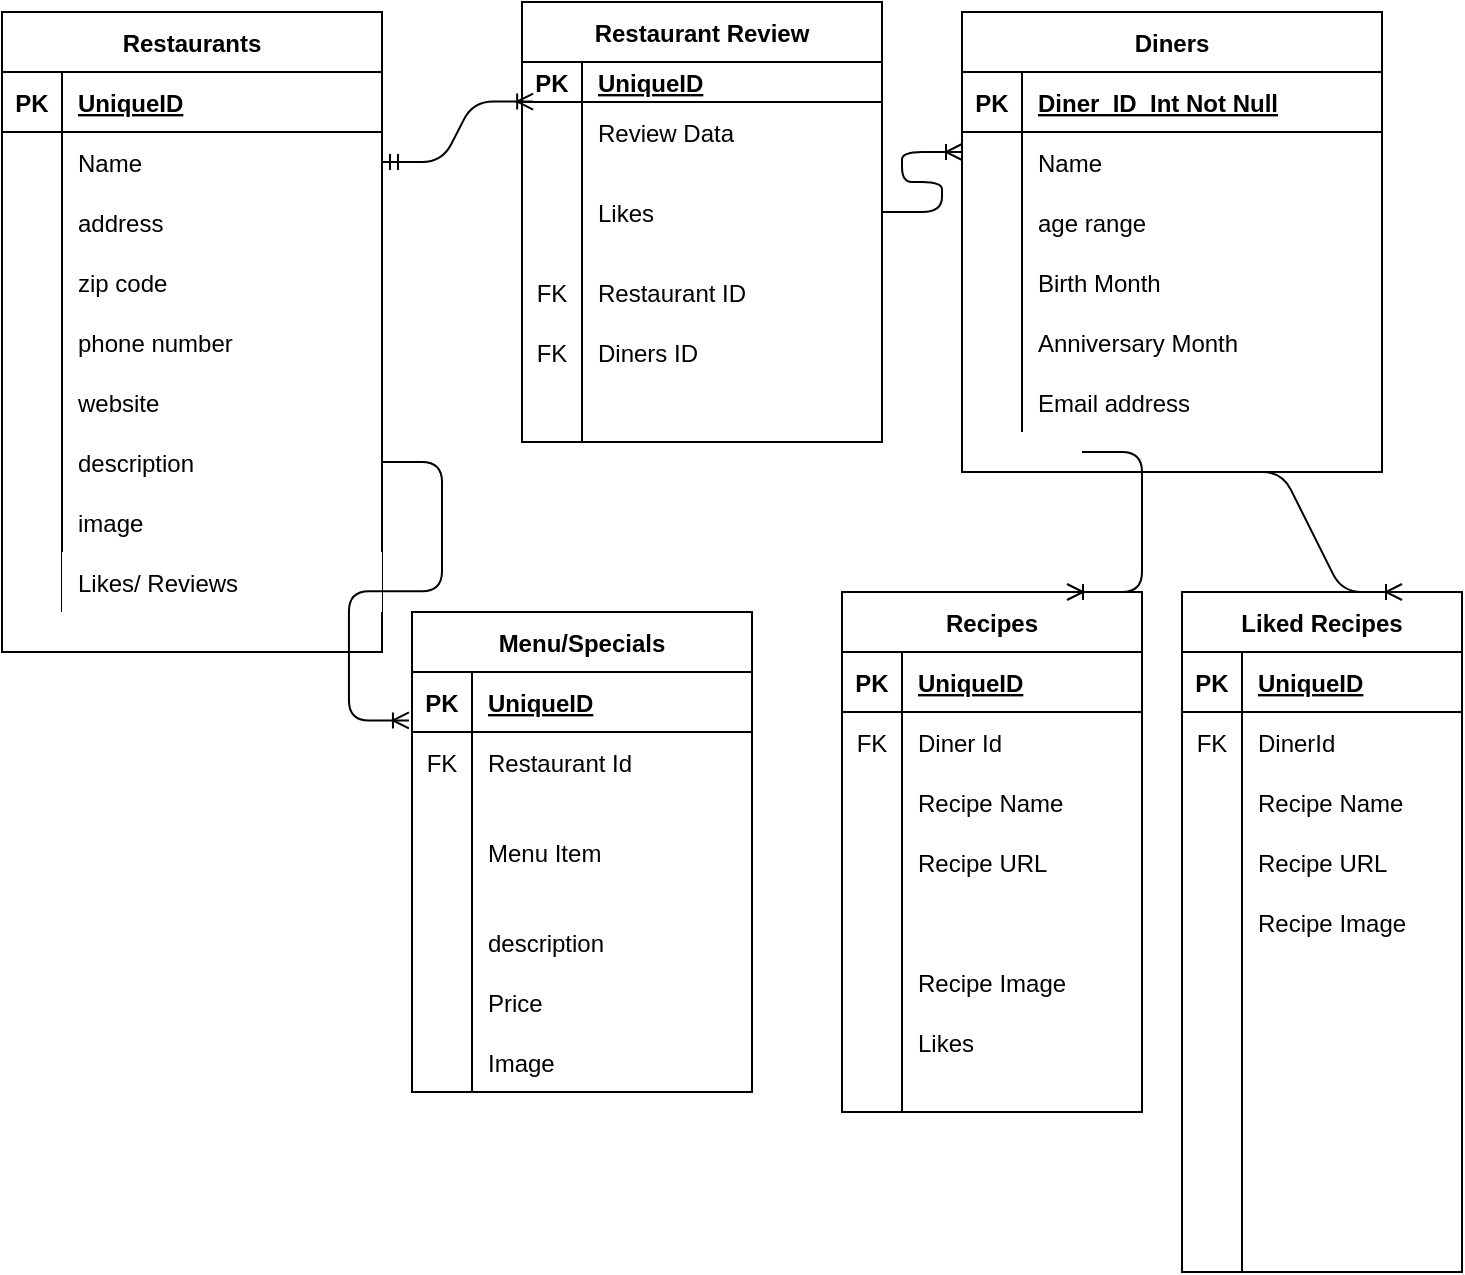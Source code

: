 <mxfile version="13.10.4" type="device"><diagram id="R2lEEEUBdFMjLlhIrx00" name="Page-1"><mxGraphModel dx="1422" dy="794" grid="1" gridSize="10" guides="1" tooltips="1" connect="1" arrows="1" fold="1" page="1" pageScale="1" pageWidth="850" pageHeight="1100" math="0" shadow="0" extFonts="Permanent Marker^https://fonts.googleapis.com/css?family=Permanent+Marker"><root><mxCell id="0"/><mxCell id="1" parent="0"/><mxCell id="C-vyLk0tnHw3VtMMgP7b-2" value="Diners" style="shape=table;startSize=30;container=1;collapsible=1;childLayout=tableLayout;fixedRows=1;rowLines=0;fontStyle=1;align=center;resizeLast=1;" parent="1" vertex="1"><mxGeometry x="530" y="20" width="210" height="230" as="geometry"/></mxCell><mxCell id="C-vyLk0tnHw3VtMMgP7b-3" value="" style="shape=partialRectangle;collapsible=0;dropTarget=0;pointerEvents=0;fillColor=none;points=[[0,0.5],[1,0.5]];portConstraint=eastwest;top=0;left=0;right=0;bottom=1;" parent="C-vyLk0tnHw3VtMMgP7b-2" vertex="1"><mxGeometry y="30" width="210" height="30" as="geometry"/></mxCell><mxCell id="C-vyLk0tnHw3VtMMgP7b-4" value="PK" style="shape=partialRectangle;overflow=hidden;connectable=0;fillColor=none;top=0;left=0;bottom=0;right=0;fontStyle=1;" parent="C-vyLk0tnHw3VtMMgP7b-3" vertex="1"><mxGeometry width="30" height="30" as="geometry"/></mxCell><mxCell id="C-vyLk0tnHw3VtMMgP7b-5" value="Diner_ID_Int Not Null" style="shape=partialRectangle;overflow=hidden;connectable=0;fillColor=none;top=0;left=0;bottom=0;right=0;align=left;spacingLeft=6;fontStyle=5;" parent="C-vyLk0tnHw3VtMMgP7b-3" vertex="1"><mxGeometry x="30" width="180" height="30" as="geometry"/></mxCell><mxCell id="C-vyLk0tnHw3VtMMgP7b-6" value="" style="shape=partialRectangle;collapsible=0;dropTarget=0;pointerEvents=0;fillColor=none;points=[[0,0.5],[1,0.5]];portConstraint=eastwest;top=0;left=0;right=0;bottom=0;" parent="C-vyLk0tnHw3VtMMgP7b-2" vertex="1"><mxGeometry y="60" width="210" height="30" as="geometry"/></mxCell><mxCell id="C-vyLk0tnHw3VtMMgP7b-7" value="" style="shape=partialRectangle;overflow=hidden;connectable=0;fillColor=none;top=0;left=0;bottom=0;right=0;" parent="C-vyLk0tnHw3VtMMgP7b-6" vertex="1"><mxGeometry width="30" height="30" as="geometry"/></mxCell><mxCell id="C-vyLk0tnHw3VtMMgP7b-8" value="Name " style="shape=partialRectangle;overflow=hidden;connectable=0;fillColor=none;top=0;left=0;bottom=0;right=0;align=left;spacingLeft=6;" parent="C-vyLk0tnHw3VtMMgP7b-6" vertex="1"><mxGeometry x="30" width="180" height="30" as="geometry"/></mxCell><mxCell id="C-vyLk0tnHw3VtMMgP7b-9" value="" style="shape=partialRectangle;collapsible=0;dropTarget=0;pointerEvents=0;fillColor=none;points=[[0,0.5],[1,0.5]];portConstraint=eastwest;top=0;left=0;right=0;bottom=0;" parent="C-vyLk0tnHw3VtMMgP7b-2" vertex="1"><mxGeometry y="90" width="210" height="30" as="geometry"/></mxCell><mxCell id="C-vyLk0tnHw3VtMMgP7b-10" value="" style="shape=partialRectangle;overflow=hidden;connectable=0;fillColor=none;top=0;left=0;bottom=0;right=0;" parent="C-vyLk0tnHw3VtMMgP7b-9" vertex="1"><mxGeometry width="30" height="30" as="geometry"/></mxCell><mxCell id="C-vyLk0tnHw3VtMMgP7b-11" value="age range" style="shape=partialRectangle;overflow=hidden;connectable=0;fillColor=none;top=0;left=0;bottom=0;right=0;align=left;spacingLeft=6;" parent="C-vyLk0tnHw3VtMMgP7b-9" vertex="1"><mxGeometry x="30" width="180" height="30" as="geometry"/></mxCell><mxCell id="6MH-ZSbWczDLXMNSjr3J-3" value="" style="shape=partialRectangle;collapsible=0;dropTarget=0;pointerEvents=0;fillColor=none;top=0;left=0;bottom=0;right=0;points=[[0,0.5],[1,0.5]];portConstraint=eastwest;" parent="C-vyLk0tnHw3VtMMgP7b-2" vertex="1"><mxGeometry y="120" width="210" height="30" as="geometry"/></mxCell><mxCell id="6MH-ZSbWczDLXMNSjr3J-4" value="" style="shape=partialRectangle;connectable=0;fillColor=none;top=0;left=0;bottom=0;right=0;editable=1;overflow=hidden;" parent="6MH-ZSbWczDLXMNSjr3J-3" vertex="1"><mxGeometry width="30" height="30" as="geometry"/></mxCell><mxCell id="6MH-ZSbWczDLXMNSjr3J-5" value="Birth Month" style="shape=partialRectangle;connectable=0;fillColor=none;top=0;left=0;bottom=0;right=0;align=left;spacingLeft=6;overflow=hidden;" parent="6MH-ZSbWczDLXMNSjr3J-3" vertex="1"><mxGeometry x="30" width="180" height="30" as="geometry"/></mxCell><mxCell id="6MH-ZSbWczDLXMNSjr3J-7" value="" style="shape=partialRectangle;collapsible=0;dropTarget=0;pointerEvents=0;fillColor=none;top=0;left=0;bottom=0;right=0;points=[[0,0.5],[1,0.5]];portConstraint=eastwest;" parent="C-vyLk0tnHw3VtMMgP7b-2" vertex="1"><mxGeometry y="150" width="210" height="30" as="geometry"/></mxCell><mxCell id="6MH-ZSbWczDLXMNSjr3J-8" value="" style="shape=partialRectangle;connectable=0;fillColor=none;top=0;left=0;bottom=0;right=0;editable=1;overflow=hidden;" parent="6MH-ZSbWczDLXMNSjr3J-7" vertex="1"><mxGeometry width="30" height="30" as="geometry"/></mxCell><mxCell id="6MH-ZSbWczDLXMNSjr3J-9" value="Anniversary Month" style="shape=partialRectangle;connectable=0;fillColor=none;top=0;left=0;bottom=0;right=0;align=left;spacingLeft=6;overflow=hidden;" parent="6MH-ZSbWczDLXMNSjr3J-7" vertex="1"><mxGeometry x="30" width="180" height="30" as="geometry"/></mxCell><mxCell id="6MH-ZSbWczDLXMNSjr3J-11" value="" style="shape=partialRectangle;collapsible=0;dropTarget=0;pointerEvents=0;fillColor=none;top=0;left=0;bottom=0;right=0;points=[[0,0.5],[1,0.5]];portConstraint=eastwest;" parent="C-vyLk0tnHw3VtMMgP7b-2" vertex="1"><mxGeometry y="180" width="210" height="30" as="geometry"/></mxCell><mxCell id="6MH-ZSbWczDLXMNSjr3J-12" value="" style="shape=partialRectangle;connectable=0;fillColor=none;top=0;left=0;bottom=0;right=0;editable=1;overflow=hidden;" parent="6MH-ZSbWczDLXMNSjr3J-11" vertex="1"><mxGeometry width="30" height="30" as="geometry"/></mxCell><mxCell id="6MH-ZSbWczDLXMNSjr3J-13" value="Email address" style="shape=partialRectangle;connectable=0;fillColor=none;top=0;left=0;bottom=0;right=0;align=left;spacingLeft=6;overflow=hidden;" parent="6MH-ZSbWczDLXMNSjr3J-11" vertex="1"><mxGeometry x="30" width="180" height="30" as="geometry"/></mxCell><mxCell id="6MH-ZSbWczDLXMNSjr3J-14" value="Restaurants" style="shape=table;startSize=30;container=1;collapsible=1;childLayout=tableLayout;fixedRows=1;rowLines=0;fontStyle=1;align=center;resizeLast=1;" parent="1" vertex="1"><mxGeometry x="50" y="20" width="190" height="320" as="geometry"/></mxCell><mxCell id="6MH-ZSbWczDLXMNSjr3J-15" value="" style="shape=partialRectangle;collapsible=0;dropTarget=0;pointerEvents=0;fillColor=none;top=0;left=0;bottom=1;right=0;points=[[0,0.5],[1,0.5]];portConstraint=eastwest;" parent="6MH-ZSbWczDLXMNSjr3J-14" vertex="1"><mxGeometry y="30" width="190" height="30" as="geometry"/></mxCell><mxCell id="6MH-ZSbWczDLXMNSjr3J-16" value="PK" style="shape=partialRectangle;connectable=0;fillColor=none;top=0;left=0;bottom=0;right=0;fontStyle=1;overflow=hidden;" parent="6MH-ZSbWczDLXMNSjr3J-15" vertex="1"><mxGeometry width="30" height="30" as="geometry"/></mxCell><mxCell id="6MH-ZSbWczDLXMNSjr3J-17" value="UniqueID" style="shape=partialRectangle;connectable=0;fillColor=none;top=0;left=0;bottom=0;right=0;align=left;spacingLeft=6;fontStyle=5;overflow=hidden;" parent="6MH-ZSbWczDLXMNSjr3J-15" vertex="1"><mxGeometry x="30" width="160" height="30" as="geometry"/></mxCell><mxCell id="6MH-ZSbWczDLXMNSjr3J-18" value="" style="shape=partialRectangle;collapsible=0;dropTarget=0;pointerEvents=0;fillColor=none;top=0;left=0;bottom=0;right=0;points=[[0,0.5],[1,0.5]];portConstraint=eastwest;" parent="6MH-ZSbWczDLXMNSjr3J-14" vertex="1"><mxGeometry y="60" width="190" height="30" as="geometry"/></mxCell><mxCell id="6MH-ZSbWczDLXMNSjr3J-19" value="" style="shape=partialRectangle;connectable=0;fillColor=none;top=0;left=0;bottom=0;right=0;editable=1;overflow=hidden;" parent="6MH-ZSbWczDLXMNSjr3J-18" vertex="1"><mxGeometry width="30" height="30" as="geometry"/></mxCell><mxCell id="6MH-ZSbWczDLXMNSjr3J-20" value="Name" style="shape=partialRectangle;connectable=0;fillColor=none;top=0;left=0;bottom=0;right=0;align=left;spacingLeft=6;overflow=hidden;" parent="6MH-ZSbWczDLXMNSjr3J-18" vertex="1"><mxGeometry x="30" width="160" height="30" as="geometry"/></mxCell><mxCell id="6MH-ZSbWczDLXMNSjr3J-21" value="" style="shape=partialRectangle;collapsible=0;dropTarget=0;pointerEvents=0;fillColor=none;top=0;left=0;bottom=0;right=0;points=[[0,0.5],[1,0.5]];portConstraint=eastwest;" parent="6MH-ZSbWczDLXMNSjr3J-14" vertex="1"><mxGeometry y="90" width="190" height="30" as="geometry"/></mxCell><mxCell id="6MH-ZSbWczDLXMNSjr3J-22" value="" style="shape=partialRectangle;connectable=0;fillColor=none;top=0;left=0;bottom=0;right=0;editable=1;overflow=hidden;" parent="6MH-ZSbWczDLXMNSjr3J-21" vertex="1"><mxGeometry width="30" height="30" as="geometry"/></mxCell><mxCell id="6MH-ZSbWczDLXMNSjr3J-23" value="address" style="shape=partialRectangle;connectable=0;fillColor=none;top=0;left=0;bottom=0;right=0;align=left;spacingLeft=6;overflow=hidden;" parent="6MH-ZSbWczDLXMNSjr3J-21" vertex="1"><mxGeometry x="30" width="160" height="30" as="geometry"/></mxCell><mxCell id="X2AXGrON4BeE3RVAWYaS-1" value="" style="shape=partialRectangle;collapsible=0;dropTarget=0;pointerEvents=0;fillColor=none;top=0;left=0;bottom=0;right=0;points=[[0,0.5],[1,0.5]];portConstraint=eastwest;" parent="6MH-ZSbWczDLXMNSjr3J-14" vertex="1"><mxGeometry y="120" width="190" height="30" as="geometry"/></mxCell><mxCell id="X2AXGrON4BeE3RVAWYaS-2" value="" style="shape=partialRectangle;connectable=0;fillColor=none;top=0;left=0;bottom=0;right=0;editable=1;overflow=hidden;" parent="X2AXGrON4BeE3RVAWYaS-1" vertex="1"><mxGeometry width="30" height="30" as="geometry"/></mxCell><mxCell id="X2AXGrON4BeE3RVAWYaS-3" value="zip code" style="shape=partialRectangle;connectable=0;fillColor=none;top=0;left=0;bottom=0;right=0;align=left;spacingLeft=6;overflow=hidden;" parent="X2AXGrON4BeE3RVAWYaS-1" vertex="1"><mxGeometry x="30" width="160" height="30" as="geometry"/></mxCell><mxCell id="6MH-ZSbWczDLXMNSjr3J-24" value="" style="shape=partialRectangle;collapsible=0;dropTarget=0;pointerEvents=0;fillColor=none;top=0;left=0;bottom=0;right=0;points=[[0,0.5],[1,0.5]];portConstraint=eastwest;" parent="6MH-ZSbWczDLXMNSjr3J-14" vertex="1"><mxGeometry y="150" width="190" height="30" as="geometry"/></mxCell><mxCell id="6MH-ZSbWczDLXMNSjr3J-25" value="" style="shape=partialRectangle;connectable=0;fillColor=none;top=0;left=0;bottom=0;right=0;editable=1;overflow=hidden;" parent="6MH-ZSbWczDLXMNSjr3J-24" vertex="1"><mxGeometry width="30" height="30" as="geometry"/></mxCell><mxCell id="6MH-ZSbWczDLXMNSjr3J-26" value="phone number" style="shape=partialRectangle;connectable=0;fillColor=none;top=0;left=0;bottom=0;right=0;align=left;spacingLeft=6;overflow=hidden;" parent="6MH-ZSbWczDLXMNSjr3J-24" vertex="1"><mxGeometry x="30" width="160" height="30" as="geometry"/></mxCell><mxCell id="6MH-ZSbWczDLXMNSjr3J-27" value="" style="shape=partialRectangle;collapsible=0;dropTarget=0;pointerEvents=0;fillColor=none;top=0;left=0;bottom=0;right=0;points=[[0,0.5],[1,0.5]];portConstraint=eastwest;" parent="6MH-ZSbWczDLXMNSjr3J-14" vertex="1"><mxGeometry y="180" width="190" height="30" as="geometry"/></mxCell><mxCell id="6MH-ZSbWczDLXMNSjr3J-28" value="" style="shape=partialRectangle;connectable=0;fillColor=none;top=0;left=0;bottom=0;right=0;editable=1;overflow=hidden;" parent="6MH-ZSbWczDLXMNSjr3J-27" vertex="1"><mxGeometry width="30" height="30" as="geometry"/></mxCell><mxCell id="6MH-ZSbWczDLXMNSjr3J-29" value="website" style="shape=partialRectangle;connectable=0;fillColor=none;top=0;left=0;bottom=0;right=0;align=left;spacingLeft=6;overflow=hidden;" parent="6MH-ZSbWczDLXMNSjr3J-27" vertex="1"><mxGeometry x="30" width="160" height="30" as="geometry"/></mxCell><mxCell id="6MH-ZSbWczDLXMNSjr3J-31" value="" style="shape=partialRectangle;collapsible=0;dropTarget=0;pointerEvents=0;fillColor=none;top=0;left=0;bottom=0;right=0;points=[[0,0.5],[1,0.5]];portConstraint=eastwest;" parent="6MH-ZSbWczDLXMNSjr3J-14" vertex="1"><mxGeometry y="210" width="190" height="30" as="geometry"/></mxCell><mxCell id="6MH-ZSbWczDLXMNSjr3J-32" value="" style="shape=partialRectangle;connectable=0;fillColor=none;top=0;left=0;bottom=0;right=0;editable=1;overflow=hidden;" parent="6MH-ZSbWczDLXMNSjr3J-31" vertex="1"><mxGeometry width="30" height="30" as="geometry"/></mxCell><mxCell id="6MH-ZSbWczDLXMNSjr3J-33" value="description" style="shape=partialRectangle;connectable=0;fillColor=none;top=0;left=0;bottom=0;right=0;align=left;spacingLeft=6;overflow=hidden;" parent="6MH-ZSbWczDLXMNSjr3J-31" vertex="1"><mxGeometry x="30" width="160" height="30" as="geometry"/></mxCell><mxCell id="6MH-ZSbWczDLXMNSjr3J-35" value="" style="shape=partialRectangle;collapsible=0;dropTarget=0;pointerEvents=0;fillColor=none;top=0;left=0;bottom=0;right=0;points=[[0,0.5],[1,0.5]];portConstraint=eastwest;" parent="6MH-ZSbWczDLXMNSjr3J-14" vertex="1"><mxGeometry y="240" width="190" height="30" as="geometry"/></mxCell><mxCell id="6MH-ZSbWczDLXMNSjr3J-36" value="" style="shape=partialRectangle;connectable=0;fillColor=none;top=0;left=0;bottom=0;right=0;editable=1;overflow=hidden;" parent="6MH-ZSbWczDLXMNSjr3J-35" vertex="1"><mxGeometry width="30" height="30" as="geometry"/></mxCell><mxCell id="6MH-ZSbWczDLXMNSjr3J-37" value="image" style="shape=partialRectangle;connectable=0;fillColor=none;top=0;left=0;bottom=0;right=0;align=left;spacingLeft=6;overflow=hidden;" parent="6MH-ZSbWczDLXMNSjr3J-35" vertex="1"><mxGeometry x="30" width="160" height="30" as="geometry"/></mxCell><mxCell id="9BOheCrhbu6Wczp5BYGm-45" value="" style="shape=partialRectangle;collapsible=0;dropTarget=0;pointerEvents=0;fillColor=none;top=0;left=0;bottom=0;right=0;points=[[0,0.5],[1,0.5]];portConstraint=eastwest;" parent="6MH-ZSbWczDLXMNSjr3J-14" vertex="1"><mxGeometry y="270" width="190" height="30" as="geometry"/></mxCell><mxCell id="9BOheCrhbu6Wczp5BYGm-46" value="" style="shape=partialRectangle;connectable=0;fillColor=none;top=0;left=0;bottom=0;right=0;editable=1;overflow=hidden;" parent="9BOheCrhbu6Wczp5BYGm-45" vertex="1"><mxGeometry width="30" height="30" as="geometry"/></mxCell><mxCell id="9BOheCrhbu6Wczp5BYGm-47" value="Likes/ Reviews" style="shape=partialRectangle;connectable=0;top=0;left=0;bottom=0;right=0;align=left;spacingLeft=6;overflow=hidden;" parent="9BOheCrhbu6Wczp5BYGm-45" vertex="1"><mxGeometry x="30" width="160" height="30" as="geometry"/></mxCell><mxCell id="6MH-ZSbWczDLXMNSjr3J-38" value="Menu/Specials" style="shape=table;startSize=30;container=1;collapsible=1;childLayout=tableLayout;fixedRows=1;rowLines=0;fontStyle=1;align=center;resizeLast=1;strokeColor=#000000;" parent="1" vertex="1"><mxGeometry x="255" y="320" width="170" height="240" as="geometry"/></mxCell><mxCell id="6MH-ZSbWczDLXMNSjr3J-39" value="" style="shape=partialRectangle;collapsible=0;dropTarget=0;pointerEvents=0;fillColor=none;top=0;left=0;bottom=1;right=0;points=[[0,0.5],[1,0.5]];portConstraint=eastwest;" parent="6MH-ZSbWczDLXMNSjr3J-38" vertex="1"><mxGeometry y="30" width="170" height="30" as="geometry"/></mxCell><mxCell id="6MH-ZSbWczDLXMNSjr3J-40" value="PK" style="shape=partialRectangle;connectable=0;fillColor=none;top=0;left=0;bottom=0;right=0;fontStyle=1;overflow=hidden;" parent="6MH-ZSbWczDLXMNSjr3J-39" vertex="1"><mxGeometry width="30" height="30" as="geometry"/></mxCell><mxCell id="6MH-ZSbWczDLXMNSjr3J-41" value="UniqueID" style="shape=partialRectangle;connectable=0;fillColor=none;top=0;left=0;bottom=0;right=0;align=left;spacingLeft=6;fontStyle=5;overflow=hidden;" parent="6MH-ZSbWczDLXMNSjr3J-39" vertex="1"><mxGeometry x="30" width="140" height="30" as="geometry"/></mxCell><mxCell id="6MH-ZSbWczDLXMNSjr3J-51" value="" style="shape=partialRectangle;collapsible=0;dropTarget=0;pointerEvents=0;fillColor=none;top=0;left=0;bottom=0;right=0;points=[[0,0.5],[1,0.5]];portConstraint=eastwest;" parent="6MH-ZSbWczDLXMNSjr3J-38" vertex="1"><mxGeometry y="60" width="170" height="30" as="geometry"/></mxCell><mxCell id="6MH-ZSbWczDLXMNSjr3J-52" value="FK" style="shape=partialRectangle;connectable=0;fillColor=none;top=0;left=0;bottom=0;right=0;fontStyle=0;overflow=hidden;" parent="6MH-ZSbWczDLXMNSjr3J-51" vertex="1"><mxGeometry width="30" height="30" as="geometry"/></mxCell><mxCell id="6MH-ZSbWczDLXMNSjr3J-53" value="Restaurant Id" style="shape=partialRectangle;connectable=0;fillColor=none;top=0;left=0;bottom=0;right=0;align=left;spacingLeft=6;fontStyle=0;overflow=hidden;" parent="6MH-ZSbWczDLXMNSjr3J-51" vertex="1"><mxGeometry x="30" width="140" height="30" as="geometry"/></mxCell><mxCell id="6MH-ZSbWczDLXMNSjr3J-42" value="" style="shape=partialRectangle;collapsible=0;dropTarget=0;pointerEvents=0;fillColor=none;top=0;left=0;bottom=0;right=0;points=[[0,0.5],[1,0.5]];portConstraint=eastwest;" parent="6MH-ZSbWczDLXMNSjr3J-38" vertex="1"><mxGeometry y="90" width="170" height="60" as="geometry"/></mxCell><mxCell id="6MH-ZSbWczDLXMNSjr3J-43" value="" style="shape=partialRectangle;connectable=0;fillColor=none;top=0;left=0;bottom=0;right=0;editable=1;overflow=hidden;" parent="6MH-ZSbWczDLXMNSjr3J-42" vertex="1"><mxGeometry width="30" height="60" as="geometry"/></mxCell><mxCell id="6MH-ZSbWczDLXMNSjr3J-44" value="Menu Item" style="shape=partialRectangle;connectable=0;fillColor=none;top=0;left=0;bottom=0;right=0;align=left;spacingLeft=6;overflow=hidden;" parent="6MH-ZSbWczDLXMNSjr3J-42" vertex="1"><mxGeometry x="30" width="140" height="60" as="geometry"/></mxCell><mxCell id="6MH-ZSbWczDLXMNSjr3J-45" value="" style="shape=partialRectangle;collapsible=0;dropTarget=0;pointerEvents=0;fillColor=none;top=0;left=0;bottom=0;right=0;points=[[0,0.5],[1,0.5]];portConstraint=eastwest;" parent="6MH-ZSbWczDLXMNSjr3J-38" vertex="1"><mxGeometry y="150" width="170" height="30" as="geometry"/></mxCell><mxCell id="6MH-ZSbWczDLXMNSjr3J-46" value="" style="shape=partialRectangle;connectable=0;fillColor=none;top=0;left=0;bottom=0;right=0;editable=1;overflow=hidden;" parent="6MH-ZSbWczDLXMNSjr3J-45" vertex="1"><mxGeometry width="30" height="30" as="geometry"/></mxCell><mxCell id="6MH-ZSbWczDLXMNSjr3J-47" value="description" style="shape=partialRectangle;connectable=0;fillColor=none;top=0;left=0;bottom=0;right=0;align=left;spacingLeft=6;overflow=hidden;" parent="6MH-ZSbWczDLXMNSjr3J-45" vertex="1"><mxGeometry x="30" width="140" height="30" as="geometry"/></mxCell><mxCell id="6MH-ZSbWczDLXMNSjr3J-48" value="" style="shape=partialRectangle;collapsible=0;dropTarget=0;pointerEvents=0;fillColor=none;top=0;left=0;bottom=0;right=0;points=[[0,0.5],[1,0.5]];portConstraint=eastwest;" parent="6MH-ZSbWczDLXMNSjr3J-38" vertex="1"><mxGeometry y="180" width="170" height="30" as="geometry"/></mxCell><mxCell id="6MH-ZSbWczDLXMNSjr3J-49" value="" style="shape=partialRectangle;connectable=0;fillColor=none;top=0;left=0;bottom=0;right=0;editable=1;overflow=hidden;" parent="6MH-ZSbWczDLXMNSjr3J-48" vertex="1"><mxGeometry width="30" height="30" as="geometry"/></mxCell><mxCell id="6MH-ZSbWczDLXMNSjr3J-50" value="Price" style="shape=partialRectangle;connectable=0;fillColor=none;top=0;left=0;bottom=0;right=0;align=left;spacingLeft=6;overflow=hidden;" parent="6MH-ZSbWczDLXMNSjr3J-48" vertex="1"><mxGeometry x="30" width="140" height="30" as="geometry"/></mxCell><mxCell id="6MH-ZSbWczDLXMNSjr3J-56" value="" style="shape=partialRectangle;collapsible=0;dropTarget=0;pointerEvents=0;fillColor=none;top=0;left=0;bottom=0;right=0;points=[[0,0.5],[1,0.5]];portConstraint=eastwest;" parent="6MH-ZSbWczDLXMNSjr3J-38" vertex="1"><mxGeometry y="210" width="170" height="30" as="geometry"/></mxCell><mxCell id="6MH-ZSbWczDLXMNSjr3J-57" value="" style="shape=partialRectangle;connectable=0;fillColor=none;top=0;left=0;bottom=0;right=0;editable=1;overflow=hidden;" parent="6MH-ZSbWczDLXMNSjr3J-56" vertex="1"><mxGeometry width="30" height="30" as="geometry"/></mxCell><mxCell id="6MH-ZSbWczDLXMNSjr3J-58" value="Image" style="shape=partialRectangle;connectable=0;fillColor=none;top=0;left=0;bottom=0;right=0;align=left;spacingLeft=6;overflow=hidden;labelBackgroundColor=none;" parent="6MH-ZSbWczDLXMNSjr3J-56" vertex="1"><mxGeometry x="30" width="140" height="30" as="geometry"/></mxCell><mxCell id="6MH-ZSbWczDLXMNSjr3J-54" value="" style="edgeStyle=entityRelationEdgeStyle;fontSize=12;html=1;endArrow=ERoneToMany;exitX=1;exitY=0.5;exitDx=0;exitDy=0;entryX=-0.009;entryY=0.807;entryDx=0;entryDy=0;entryPerimeter=0;" parent="1" source="6MH-ZSbWczDLXMNSjr3J-31" target="6MH-ZSbWczDLXMNSjr3J-39" edge="1"><mxGeometry width="100" height="100" relative="1" as="geometry"><mxPoint x="260" y="420" as="sourcePoint"/><mxPoint x="350" y="320" as="targetPoint"/></mxGeometry></mxCell><mxCell id="9BOheCrhbu6Wczp5BYGm-1" value="Restaurant Review" style="shape=table;startSize=30;container=1;collapsible=1;childLayout=tableLayout;fixedRows=1;rowLines=0;fontStyle=1;align=center;resizeLast=1;" parent="1" vertex="1"><mxGeometry x="310" y="15" width="180" height="220" as="geometry"/></mxCell><mxCell id="9BOheCrhbu6Wczp5BYGm-2" value="" style="shape=partialRectangle;collapsible=0;dropTarget=0;pointerEvents=0;fillColor=none;top=0;left=0;bottom=1;right=0;points=[[0,0.5],[1,0.5]];portConstraint=eastwest;" parent="9BOheCrhbu6Wczp5BYGm-1" vertex="1"><mxGeometry y="30" width="180" height="20" as="geometry"/></mxCell><mxCell id="9BOheCrhbu6Wczp5BYGm-3" value="PK" style="shape=partialRectangle;connectable=0;fillColor=none;top=0;left=0;bottom=0;right=0;fontStyle=1;overflow=hidden;" parent="9BOheCrhbu6Wczp5BYGm-2" vertex="1"><mxGeometry width="30" height="20" as="geometry"/></mxCell><mxCell id="9BOheCrhbu6Wczp5BYGm-4" value="UniqueID" style="shape=partialRectangle;connectable=0;fillColor=none;top=0;left=0;bottom=0;right=0;align=left;spacingLeft=6;fontStyle=5;overflow=hidden;" parent="9BOheCrhbu6Wczp5BYGm-2" vertex="1"><mxGeometry x="30" width="150" height="20" as="geometry"/></mxCell><mxCell id="9BOheCrhbu6Wczp5BYGm-5" value="" style="shape=partialRectangle;collapsible=0;dropTarget=0;pointerEvents=0;fillColor=none;top=0;left=0;bottom=0;right=0;points=[[0,0.5],[1,0.5]];portConstraint=eastwest;" parent="9BOheCrhbu6Wczp5BYGm-1" vertex="1"><mxGeometry y="50" width="180" height="30" as="geometry"/></mxCell><mxCell id="9BOheCrhbu6Wczp5BYGm-6" value="" style="shape=partialRectangle;connectable=0;fillColor=none;top=0;left=0;bottom=0;right=0;editable=1;overflow=hidden;" parent="9BOheCrhbu6Wczp5BYGm-5" vertex="1"><mxGeometry width="30" height="30" as="geometry"/></mxCell><mxCell id="9BOheCrhbu6Wczp5BYGm-7" value="Review Data" style="shape=partialRectangle;connectable=0;fillColor=none;top=0;left=0;bottom=0;right=0;align=left;spacingLeft=6;overflow=hidden;" parent="9BOheCrhbu6Wczp5BYGm-5" vertex="1"><mxGeometry x="30" width="150" height="30" as="geometry"/></mxCell><mxCell id="9BOheCrhbu6Wczp5BYGm-8" value="" style="shape=partialRectangle;collapsible=0;dropTarget=0;pointerEvents=0;fillColor=none;top=0;left=0;bottom=0;right=0;points=[[0,0.5],[1,0.5]];portConstraint=eastwest;" parent="9BOheCrhbu6Wczp5BYGm-1" vertex="1"><mxGeometry y="80" width="180" height="50" as="geometry"/></mxCell><mxCell id="9BOheCrhbu6Wczp5BYGm-9" value="" style="shape=partialRectangle;connectable=0;fillColor=none;top=0;left=0;bottom=0;right=0;editable=1;overflow=hidden;" parent="9BOheCrhbu6Wczp5BYGm-8" vertex="1"><mxGeometry width="30" height="50" as="geometry"/></mxCell><mxCell id="9BOheCrhbu6Wczp5BYGm-10" value="Likes" style="shape=partialRectangle;connectable=0;fillColor=none;top=0;left=0;bottom=0;right=0;align=left;spacingLeft=6;overflow=hidden;" parent="9BOheCrhbu6Wczp5BYGm-8" vertex="1"><mxGeometry x="30" width="150" height="50" as="geometry"/></mxCell><mxCell id="9BOheCrhbu6Wczp5BYGm-15" value="" style="shape=partialRectangle;collapsible=0;dropTarget=0;pointerEvents=0;fillColor=none;top=0;left=0;bottom=0;right=0;points=[[0,0.5],[1,0.5]];portConstraint=eastwest;" parent="9BOheCrhbu6Wczp5BYGm-1" vertex="1"><mxGeometry y="130" width="180" height="30" as="geometry"/></mxCell><mxCell id="9BOheCrhbu6Wczp5BYGm-16" value="FK" style="shape=partialRectangle;connectable=0;fillColor=none;top=0;left=0;bottom=0;right=0;fontStyle=0;overflow=hidden;" parent="9BOheCrhbu6Wczp5BYGm-15" vertex="1"><mxGeometry width="30" height="30" as="geometry"/></mxCell><mxCell id="9BOheCrhbu6Wczp5BYGm-17" value="Restaurant ID" style="shape=partialRectangle;connectable=0;fillColor=none;top=0;left=0;bottom=0;right=0;align=left;spacingLeft=6;fontStyle=0;overflow=hidden;" parent="9BOheCrhbu6Wczp5BYGm-15" vertex="1"><mxGeometry x="30" width="150" height="30" as="geometry"/></mxCell><mxCell id="9BOheCrhbu6Wczp5BYGm-18" value="" style="shape=partialRectangle;collapsible=0;dropTarget=0;pointerEvents=0;fillColor=none;top=0;left=0;bottom=0;right=0;points=[[0,0.5],[1,0.5]];portConstraint=eastwest;" parent="9BOheCrhbu6Wczp5BYGm-1" vertex="1"><mxGeometry y="160" width="180" height="30" as="geometry"/></mxCell><mxCell id="9BOheCrhbu6Wczp5BYGm-19" value="FK" style="shape=partialRectangle;connectable=0;fillColor=none;top=0;left=0;bottom=0;right=0;fontStyle=0;overflow=hidden;" parent="9BOheCrhbu6Wczp5BYGm-18" vertex="1"><mxGeometry width="30" height="30" as="geometry"/></mxCell><mxCell id="9BOheCrhbu6Wczp5BYGm-20" value="Diners ID" style="shape=partialRectangle;connectable=0;fillColor=none;top=0;left=0;bottom=0;right=0;align=left;spacingLeft=6;fontStyle=0;overflow=hidden;" parent="9BOheCrhbu6Wczp5BYGm-18" vertex="1"><mxGeometry x="30" width="150" height="30" as="geometry"/></mxCell><mxCell id="9BOheCrhbu6Wczp5BYGm-11" value="" style="shape=partialRectangle;collapsible=0;dropTarget=0;pointerEvents=0;fillColor=none;top=0;left=0;bottom=0;right=0;points=[[0,0.5],[1,0.5]];portConstraint=eastwest;" parent="9BOheCrhbu6Wczp5BYGm-1" vertex="1"><mxGeometry y="190" width="180" height="30" as="geometry"/></mxCell><mxCell id="9BOheCrhbu6Wczp5BYGm-12" value="" style="shape=partialRectangle;connectable=0;fillColor=none;top=0;left=0;bottom=0;right=0;editable=1;overflow=hidden;" parent="9BOheCrhbu6Wczp5BYGm-11" vertex="1"><mxGeometry width="30" height="30" as="geometry"/></mxCell><mxCell id="9BOheCrhbu6Wczp5BYGm-13" value="" style="shape=partialRectangle;connectable=0;fillColor=none;top=0;left=0;bottom=0;right=0;align=left;spacingLeft=6;overflow=hidden;" parent="9BOheCrhbu6Wczp5BYGm-11" vertex="1"><mxGeometry x="30" width="150" height="30" as="geometry"/></mxCell><mxCell id="9BOheCrhbu6Wczp5BYGm-21" value="" style="edgeStyle=entityRelationEdgeStyle;fontSize=12;html=1;endArrow=ERoneToMany;exitX=1;exitY=0.5;exitDx=0;exitDy=0;" parent="1" source="9BOheCrhbu6Wczp5BYGm-8" edge="1"><mxGeometry width="100" height="100" relative="1" as="geometry"><mxPoint x="430" y="190" as="sourcePoint"/><mxPoint x="530" y="90" as="targetPoint"/></mxGeometry></mxCell><mxCell id="9BOheCrhbu6Wczp5BYGm-23" value="" style="edgeStyle=entityRelationEdgeStyle;fontSize=12;html=1;endArrow=ERoneToMany;startArrow=ERmandOne;entryX=0.031;entryY=-0.007;entryDx=0;entryDy=0;entryPerimeter=0;" parent="1" source="6MH-ZSbWczDLXMNSjr3J-18" target="9BOheCrhbu6Wczp5BYGm-5" edge="1"><mxGeometry width="100" height="100" relative="1" as="geometry"><mxPoint x="210" y="260" as="sourcePoint"/><mxPoint x="310" y="160" as="targetPoint"/></mxGeometry></mxCell><mxCell id="9BOheCrhbu6Wczp5BYGm-24" value="Recipes" style="shape=table;startSize=30;container=1;collapsible=1;childLayout=tableLayout;fixedRows=1;rowLines=0;fontStyle=1;align=center;resizeLast=1;" parent="1" vertex="1"><mxGeometry x="470" y="310" width="150" height="260" as="geometry"/></mxCell><mxCell id="9BOheCrhbu6Wczp5BYGm-25" value="" style="shape=partialRectangle;collapsible=0;dropTarget=0;pointerEvents=0;fillColor=none;top=0;left=0;bottom=1;right=0;points=[[0,0.5],[1,0.5]];portConstraint=eastwest;" parent="9BOheCrhbu6Wczp5BYGm-24" vertex="1"><mxGeometry y="30" width="150" height="30" as="geometry"/></mxCell><mxCell id="9BOheCrhbu6Wczp5BYGm-26" value="PK" style="shape=partialRectangle;connectable=0;fillColor=none;top=0;left=0;bottom=0;right=0;fontStyle=1;overflow=hidden;" parent="9BOheCrhbu6Wczp5BYGm-25" vertex="1"><mxGeometry width="30" height="30" as="geometry"/></mxCell><mxCell id="9BOheCrhbu6Wczp5BYGm-27" value="UniqueID" style="shape=partialRectangle;connectable=0;fillColor=none;top=0;left=0;bottom=0;right=0;align=left;spacingLeft=6;fontStyle=5;overflow=hidden;" parent="9BOheCrhbu6Wczp5BYGm-25" vertex="1"><mxGeometry x="30" width="120" height="30" as="geometry"/></mxCell><mxCell id="9BOheCrhbu6Wczp5BYGm-38" value="" style="shape=partialRectangle;collapsible=0;dropTarget=0;pointerEvents=0;fillColor=none;top=0;left=0;bottom=0;right=0;points=[[0,0.5],[1,0.5]];portConstraint=eastwest;" parent="9BOheCrhbu6Wczp5BYGm-24" vertex="1"><mxGeometry y="60" width="150" height="30" as="geometry"/></mxCell><mxCell id="9BOheCrhbu6Wczp5BYGm-39" value="FK" style="shape=partialRectangle;connectable=0;fillColor=none;top=0;left=0;bottom=0;right=0;fontStyle=0;overflow=hidden;" parent="9BOheCrhbu6Wczp5BYGm-38" vertex="1"><mxGeometry width="30" height="30" as="geometry"/></mxCell><mxCell id="9BOheCrhbu6Wczp5BYGm-40" value="Diner Id" style="shape=partialRectangle;connectable=0;fillColor=none;top=0;left=0;bottom=0;right=0;align=left;spacingLeft=6;fontStyle=0;overflow=hidden;" parent="9BOheCrhbu6Wczp5BYGm-38" vertex="1"><mxGeometry x="30" width="120" height="30" as="geometry"/></mxCell><mxCell id="9BOheCrhbu6Wczp5BYGm-31" value="" style="shape=partialRectangle;collapsible=0;dropTarget=0;pointerEvents=0;fillColor=none;top=0;left=0;bottom=0;right=0;points=[[0,0.5],[1,0.5]];portConstraint=eastwest;" parent="9BOheCrhbu6Wczp5BYGm-24" vertex="1"><mxGeometry y="90" width="150" height="30" as="geometry"/></mxCell><mxCell id="9BOheCrhbu6Wczp5BYGm-32" value="" style="shape=partialRectangle;connectable=0;fillColor=none;top=0;left=0;bottom=0;right=0;editable=1;overflow=hidden;" parent="9BOheCrhbu6Wczp5BYGm-31" vertex="1"><mxGeometry width="30" height="30" as="geometry"/></mxCell><mxCell id="9BOheCrhbu6Wczp5BYGm-33" value="Recipe Name" style="shape=partialRectangle;connectable=0;fillColor=none;top=0;left=0;bottom=0;right=0;align=left;spacingLeft=6;overflow=hidden;" parent="9BOheCrhbu6Wczp5BYGm-31" vertex="1"><mxGeometry x="30" width="120" height="30" as="geometry"/></mxCell><mxCell id="9BOheCrhbu6Wczp5BYGm-42" value="" style="shape=partialRectangle;collapsible=0;dropTarget=0;pointerEvents=0;fillColor=none;top=0;left=0;bottom=0;right=0;points=[[0,0.5],[1,0.5]];portConstraint=eastwest;" parent="9BOheCrhbu6Wczp5BYGm-24" vertex="1"><mxGeometry y="120" width="150" height="30" as="geometry"/></mxCell><mxCell id="9BOheCrhbu6Wczp5BYGm-43" value="" style="shape=partialRectangle;connectable=0;fillColor=none;top=0;left=0;bottom=0;right=0;editable=1;overflow=hidden;" parent="9BOheCrhbu6Wczp5BYGm-42" vertex="1"><mxGeometry width="30" height="30" as="geometry"/></mxCell><mxCell id="9BOheCrhbu6Wczp5BYGm-44" value="Recipe URL" style="shape=partialRectangle;connectable=0;fillColor=none;top=0;left=0;bottom=0;right=0;align=left;spacingLeft=6;overflow=hidden;" parent="9BOheCrhbu6Wczp5BYGm-42" vertex="1"><mxGeometry x="30" width="120" height="30" as="geometry"/></mxCell><mxCell id="9BOheCrhbu6Wczp5BYGm-28" value="" style="shape=partialRectangle;collapsible=0;dropTarget=0;pointerEvents=0;fillColor=none;top=0;left=0;bottom=0;right=0;points=[[0,0.5],[1,0.5]];portConstraint=eastwest;" parent="9BOheCrhbu6Wczp5BYGm-24" vertex="1"><mxGeometry y="150" width="150" height="30" as="geometry"/></mxCell><mxCell id="9BOheCrhbu6Wczp5BYGm-29" value="" style="shape=partialRectangle;connectable=0;fillColor=none;top=0;left=0;bottom=0;right=0;editable=1;overflow=hidden;" parent="9BOheCrhbu6Wczp5BYGm-28" vertex="1"><mxGeometry width="30" height="30" as="geometry"/></mxCell><mxCell id="9BOheCrhbu6Wczp5BYGm-30" value="" style="shape=partialRectangle;connectable=0;fillColor=none;top=0;left=0;bottom=0;right=0;align=left;spacingLeft=6;overflow=hidden;" parent="9BOheCrhbu6Wczp5BYGm-28" vertex="1"><mxGeometry x="30" width="120" height="30" as="geometry"/></mxCell><mxCell id="gNQnOSbzsrvNIK6_SHjI-31" value="" style="shape=partialRectangle;collapsible=0;dropTarget=0;pointerEvents=0;fillColor=none;top=0;left=0;bottom=0;right=0;points=[[0,0.5],[1,0.5]];portConstraint=eastwest;" vertex="1" parent="9BOheCrhbu6Wczp5BYGm-24"><mxGeometry y="180" width="150" height="30" as="geometry"/></mxCell><mxCell id="gNQnOSbzsrvNIK6_SHjI-32" value="" style="shape=partialRectangle;connectable=0;fillColor=none;top=0;left=0;bottom=0;right=0;editable=1;overflow=hidden;" vertex="1" parent="gNQnOSbzsrvNIK6_SHjI-31"><mxGeometry width="30" height="30" as="geometry"/></mxCell><mxCell id="gNQnOSbzsrvNIK6_SHjI-33" value="Recipe Image" style="shape=partialRectangle;connectable=0;fillColor=none;top=0;left=0;bottom=0;right=0;align=left;spacingLeft=6;overflow=hidden;" vertex="1" parent="gNQnOSbzsrvNIK6_SHjI-31"><mxGeometry x="30" width="120" height="30" as="geometry"/></mxCell><mxCell id="EXNyZSfPWb5S25H84IeY-2" value="" style="shape=partialRectangle;collapsible=0;dropTarget=0;pointerEvents=0;fillColor=none;top=0;left=0;bottom=0;right=0;points=[[0,0.5],[1,0.5]];portConstraint=eastwest;" parent="9BOheCrhbu6Wczp5BYGm-24" vertex="1"><mxGeometry y="210" width="150" height="30" as="geometry"/></mxCell><mxCell id="EXNyZSfPWb5S25H84IeY-3" value="" style="shape=partialRectangle;connectable=0;fillColor=none;top=0;left=0;bottom=0;right=0;editable=1;overflow=hidden;" parent="EXNyZSfPWb5S25H84IeY-2" vertex="1"><mxGeometry width="30" height="30" as="geometry"/></mxCell><mxCell id="EXNyZSfPWb5S25H84IeY-4" value="Likes" style="shape=partialRectangle;connectable=0;fillColor=none;top=0;left=0;bottom=0;right=0;align=left;spacingLeft=6;overflow=hidden;" parent="EXNyZSfPWb5S25H84IeY-2" vertex="1"><mxGeometry x="30" width="120" height="30" as="geometry"/></mxCell><mxCell id="9BOheCrhbu6Wczp5BYGm-34" value="" style="shape=partialRectangle;collapsible=0;dropTarget=0;pointerEvents=0;fillColor=none;top=0;left=0;bottom=0;right=0;points=[[0,0.5],[1,0.5]];portConstraint=eastwest;" parent="9BOheCrhbu6Wczp5BYGm-24" vertex="1"><mxGeometry y="240" width="150" height="20" as="geometry"/></mxCell><mxCell id="9BOheCrhbu6Wczp5BYGm-35" value="" style="shape=partialRectangle;connectable=0;fillColor=none;top=0;left=0;bottom=0;right=0;editable=1;overflow=hidden;" parent="9BOheCrhbu6Wczp5BYGm-34" vertex="1"><mxGeometry width="30" height="20" as="geometry"/></mxCell><mxCell id="9BOheCrhbu6Wczp5BYGm-36" value="" style="shape=partialRectangle;connectable=0;fillColor=none;top=0;left=0;bottom=0;right=0;align=left;spacingLeft=6;overflow=hidden;" parent="9BOheCrhbu6Wczp5BYGm-34" vertex="1"><mxGeometry x="30" width="120" height="20" as="geometry"/></mxCell><mxCell id="9BOheCrhbu6Wczp5BYGm-37" value="" style="edgeStyle=entityRelationEdgeStyle;fontSize=12;html=1;endArrow=ERoneToMany;entryX=0.75;entryY=0;entryDx=0;entryDy=0;" parent="1" edge="1" target="9BOheCrhbu6Wczp5BYGm-24"><mxGeometry width="100" height="100" relative="1" as="geometry"><mxPoint x="590" y="240" as="sourcePoint"/><mxPoint x="620" y="390" as="targetPoint"/></mxGeometry></mxCell><mxCell id="gNQnOSbzsrvNIK6_SHjI-1" value="Liked Recipes" style="shape=table;startSize=30;container=1;collapsible=1;childLayout=tableLayout;fixedRows=1;rowLines=0;fontStyle=1;align=center;resizeLast=1;" vertex="1" parent="1"><mxGeometry x="640" y="310" width="140" height="340" as="geometry"/></mxCell><mxCell id="gNQnOSbzsrvNIK6_SHjI-2" value="" style="shape=partialRectangle;collapsible=0;dropTarget=0;pointerEvents=0;fillColor=none;top=0;left=0;bottom=1;right=0;points=[[0,0.5],[1,0.5]];portConstraint=eastwest;" vertex="1" parent="gNQnOSbzsrvNIK6_SHjI-1"><mxGeometry y="30" width="140" height="30" as="geometry"/></mxCell><mxCell id="gNQnOSbzsrvNIK6_SHjI-3" value="PK" style="shape=partialRectangle;connectable=0;fillColor=none;top=0;left=0;bottom=0;right=0;fontStyle=1;overflow=hidden;" vertex="1" parent="gNQnOSbzsrvNIK6_SHjI-2"><mxGeometry width="30" height="30" as="geometry"/></mxCell><mxCell id="gNQnOSbzsrvNIK6_SHjI-4" value="UniqueID" style="shape=partialRectangle;connectable=0;fillColor=none;top=0;left=0;bottom=0;right=0;align=left;spacingLeft=6;fontStyle=5;overflow=hidden;" vertex="1" parent="gNQnOSbzsrvNIK6_SHjI-2"><mxGeometry x="30" width="110" height="30" as="geometry"/></mxCell><mxCell id="gNQnOSbzsrvNIK6_SHjI-15" value="" style="shape=partialRectangle;collapsible=0;dropTarget=0;pointerEvents=0;fillColor=none;top=0;left=0;bottom=0;right=0;points=[[0,0.5],[1,0.5]];portConstraint=eastwest;" vertex="1" parent="gNQnOSbzsrvNIK6_SHjI-1"><mxGeometry y="60" width="140" height="30" as="geometry"/></mxCell><mxCell id="gNQnOSbzsrvNIK6_SHjI-16" value="FK" style="shape=partialRectangle;connectable=0;fillColor=none;top=0;left=0;bottom=0;right=0;fontStyle=0;overflow=hidden;" vertex="1" parent="gNQnOSbzsrvNIK6_SHjI-15"><mxGeometry width="30" height="30" as="geometry"/></mxCell><mxCell id="gNQnOSbzsrvNIK6_SHjI-17" value="DinerId" style="shape=partialRectangle;connectable=0;fillColor=none;top=0;left=0;bottom=0;right=0;align=left;spacingLeft=6;fontStyle=0;overflow=hidden;" vertex="1" parent="gNQnOSbzsrvNIK6_SHjI-15"><mxGeometry x="30" width="110" height="30" as="geometry"/></mxCell><mxCell id="gNQnOSbzsrvNIK6_SHjI-19" value="" style="shape=partialRectangle;collapsible=0;dropTarget=0;pointerEvents=0;fillColor=none;top=0;left=0;bottom=0;right=0;points=[[0,0.5],[1,0.5]];portConstraint=eastwest;" vertex="1" parent="gNQnOSbzsrvNIK6_SHjI-1"><mxGeometry y="90" width="140" height="30" as="geometry"/></mxCell><mxCell id="gNQnOSbzsrvNIK6_SHjI-20" value="" style="shape=partialRectangle;connectable=0;fillColor=none;top=0;left=0;bottom=0;right=0;editable=1;overflow=hidden;" vertex="1" parent="gNQnOSbzsrvNIK6_SHjI-19"><mxGeometry width="30" height="30" as="geometry"/></mxCell><mxCell id="gNQnOSbzsrvNIK6_SHjI-21" value="Recipe Name" style="shape=partialRectangle;connectable=0;fillColor=none;top=0;left=0;bottom=0;right=0;align=left;spacingLeft=6;overflow=hidden;" vertex="1" parent="gNQnOSbzsrvNIK6_SHjI-19"><mxGeometry x="30" width="110" height="30" as="geometry"/></mxCell><mxCell id="gNQnOSbzsrvNIK6_SHjI-23" value="" style="shape=partialRectangle;collapsible=0;dropTarget=0;pointerEvents=0;fillColor=none;top=0;left=0;bottom=0;right=0;points=[[0,0.5],[1,0.5]];portConstraint=eastwest;" vertex="1" parent="gNQnOSbzsrvNIK6_SHjI-1"><mxGeometry y="120" width="140" height="30" as="geometry"/></mxCell><mxCell id="gNQnOSbzsrvNIK6_SHjI-24" value="" style="shape=partialRectangle;connectable=0;fillColor=none;top=0;left=0;bottom=0;right=0;editable=1;overflow=hidden;" vertex="1" parent="gNQnOSbzsrvNIK6_SHjI-23"><mxGeometry width="30" height="30" as="geometry"/></mxCell><mxCell id="gNQnOSbzsrvNIK6_SHjI-25" value="Recipe URL" style="shape=partialRectangle;connectable=0;fillColor=none;top=0;left=0;bottom=0;right=0;align=left;spacingLeft=6;overflow=hidden;" vertex="1" parent="gNQnOSbzsrvNIK6_SHjI-23"><mxGeometry x="30" width="110" height="30" as="geometry"/></mxCell><mxCell id="gNQnOSbzsrvNIK6_SHjI-27" value="" style="shape=partialRectangle;collapsible=0;dropTarget=0;pointerEvents=0;fillColor=none;top=0;left=0;bottom=0;right=0;points=[[0,0.5],[1,0.5]];portConstraint=eastwest;" vertex="1" parent="gNQnOSbzsrvNIK6_SHjI-1"><mxGeometry y="150" width="140" height="30" as="geometry"/></mxCell><mxCell id="gNQnOSbzsrvNIK6_SHjI-28" value="" style="shape=partialRectangle;connectable=0;fillColor=none;top=0;left=0;bottom=0;right=0;editable=1;overflow=hidden;" vertex="1" parent="gNQnOSbzsrvNIK6_SHjI-27"><mxGeometry width="30" height="30" as="geometry"/></mxCell><mxCell id="gNQnOSbzsrvNIK6_SHjI-29" value="Recipe Image" style="shape=partialRectangle;connectable=0;fillColor=none;top=0;left=0;bottom=0;right=0;align=left;spacingLeft=6;overflow=hidden;" vertex="1" parent="gNQnOSbzsrvNIK6_SHjI-27"><mxGeometry x="30" width="110" height="30" as="geometry"/></mxCell><mxCell id="gNQnOSbzsrvNIK6_SHjI-5" value="" style="shape=partialRectangle;collapsible=0;dropTarget=0;pointerEvents=0;fillColor=none;top=0;left=0;bottom=0;right=0;points=[[0,0.5],[1,0.5]];portConstraint=eastwest;" vertex="1" parent="gNQnOSbzsrvNIK6_SHjI-1"><mxGeometry y="180" width="140" height="100" as="geometry"/></mxCell><mxCell id="gNQnOSbzsrvNIK6_SHjI-6" value="" style="shape=partialRectangle;connectable=0;fillColor=none;top=0;left=0;bottom=0;right=0;editable=1;overflow=hidden;" vertex="1" parent="gNQnOSbzsrvNIK6_SHjI-5"><mxGeometry width="30" height="100" as="geometry"/></mxCell><mxCell id="gNQnOSbzsrvNIK6_SHjI-7" value="" style="shape=partialRectangle;connectable=0;fillColor=none;top=0;left=0;bottom=0;right=0;align=left;spacingLeft=6;overflow=hidden;" vertex="1" parent="gNQnOSbzsrvNIK6_SHjI-5"><mxGeometry x="30" width="110" height="100" as="geometry"/></mxCell><mxCell id="gNQnOSbzsrvNIK6_SHjI-8" value="" style="shape=partialRectangle;collapsible=0;dropTarget=0;pointerEvents=0;fillColor=none;top=0;left=0;bottom=0;right=0;points=[[0,0.5],[1,0.5]];portConstraint=eastwest;" vertex="1" parent="gNQnOSbzsrvNIK6_SHjI-1"><mxGeometry y="280" width="140" height="30" as="geometry"/></mxCell><mxCell id="gNQnOSbzsrvNIK6_SHjI-9" value="" style="shape=partialRectangle;connectable=0;fillColor=none;top=0;left=0;bottom=0;right=0;editable=1;overflow=hidden;" vertex="1" parent="gNQnOSbzsrvNIK6_SHjI-8"><mxGeometry width="30" height="30" as="geometry"/></mxCell><mxCell id="gNQnOSbzsrvNIK6_SHjI-10" value="" style="shape=partialRectangle;connectable=0;fillColor=none;top=0;left=0;bottom=0;right=0;align=left;spacingLeft=6;overflow=hidden;" vertex="1" parent="gNQnOSbzsrvNIK6_SHjI-8"><mxGeometry x="30" width="110" height="30" as="geometry"/></mxCell><mxCell id="gNQnOSbzsrvNIK6_SHjI-11" value="" style="shape=partialRectangle;collapsible=0;dropTarget=0;pointerEvents=0;fillColor=none;top=0;left=0;bottom=0;right=0;points=[[0,0.5],[1,0.5]];portConstraint=eastwest;" vertex="1" parent="gNQnOSbzsrvNIK6_SHjI-1"><mxGeometry y="310" width="140" height="30" as="geometry"/></mxCell><mxCell id="gNQnOSbzsrvNIK6_SHjI-12" value="" style="shape=partialRectangle;connectable=0;fillColor=none;top=0;left=0;bottom=0;right=0;editable=1;overflow=hidden;" vertex="1" parent="gNQnOSbzsrvNIK6_SHjI-11"><mxGeometry width="30" height="30" as="geometry"/></mxCell><mxCell id="gNQnOSbzsrvNIK6_SHjI-13" value="" style="shape=partialRectangle;connectable=0;fillColor=none;top=0;left=0;bottom=0;right=0;align=left;spacingLeft=6;overflow=hidden;" vertex="1" parent="gNQnOSbzsrvNIK6_SHjI-11"><mxGeometry x="30" width="110" height="30" as="geometry"/></mxCell><mxCell id="gNQnOSbzsrvNIK6_SHjI-37" value="" style="edgeStyle=entityRelationEdgeStyle;fontSize=12;html=1;endArrow=ERoneToMany;" edge="1" parent="1"><mxGeometry width="100" height="100" relative="1" as="geometry"><mxPoint x="660" y="250" as="sourcePoint"/><mxPoint x="750" y="310" as="targetPoint"/></mxGeometry></mxCell></root></mxGraphModel></diagram></mxfile>